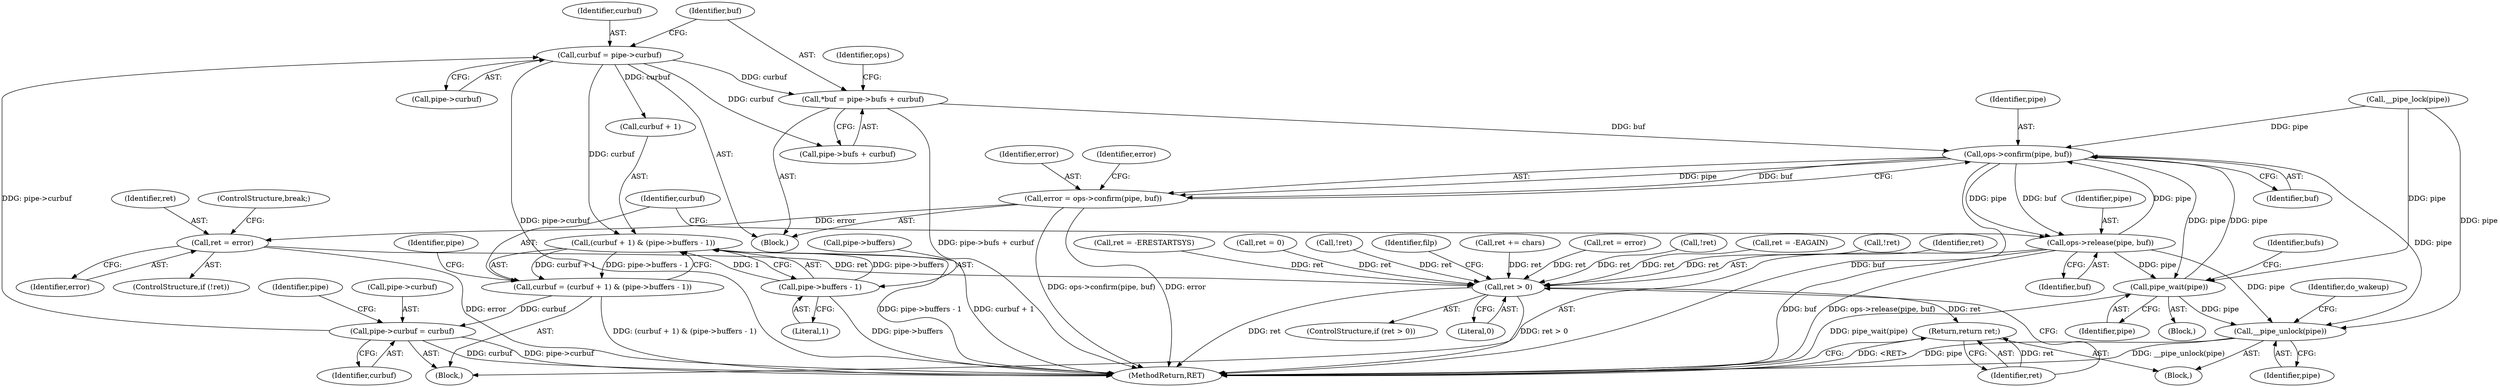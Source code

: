 digraph "0_linux_637b58c2887e5e57850865839cc75f59184b23d1_1@integer" {
"1000172" [label="(Call,*buf = pipe->bufs + curbuf)"];
"1000166" [label="(Call,curbuf = pipe->curbuf)"];
"1000329" [label="(Call,pipe->curbuf = curbuf)"];
"1000318" [label="(Call,curbuf = (curbuf + 1) & (pipe->buffers - 1))"];
"1000320" [label="(Call,(curbuf + 1) & (pipe->buffers - 1))"];
"1000324" [label="(Call,pipe->buffers - 1)"];
"1000203" [label="(Call,ops->confirm(pipe, buf))"];
"1000201" [label="(Call,error = ops->confirm(pipe, buf))"];
"1000212" [label="(Call,ret = error)"];
"1000433" [label="(Call,ret > 0)"];
"1000438" [label="(Return,return ret;)"];
"1000315" [label="(Call,ops->release(pipe, buf))"];
"1000410" [label="(Call,pipe_wait(pipe))"];
"1000412" [label="(Call,__pipe_unlock(pipe))"];
"1000205" [label="(Identifier,buf)"];
"1000168" [label="(Call,pipe->curbuf)"];
"1000434" [label="(Identifier,ret)"];
"1000201" [label="(Call,error = ops->confirm(pipe, buf))"];
"1000336" [label="(Identifier,pipe)"];
"1000333" [label="(Identifier,curbuf)"];
"1000438" [label="(Return,return ret;)"];
"1000315" [label="(Call,ops->release(pipe, buf))"];
"1000309" [label="(Block,)"];
"1000316" [label="(Identifier,pipe)"];
"1000440" [label="(MethodReturn,RET)"];
"1000112" [label="(Block,)"];
"1000321" [label="(Call,curbuf + 1)"];
"1000318" [label="(Call,curbuf = (curbuf + 1) & (pipe->buffers - 1))"];
"1000387" [label="(Call,ret = -ERESTARTSYS)"];
"1000149" [label="(Call,ret = 0)"];
"1000203" [label="(Call,ops->confirm(pipe, buf))"];
"1000330" [label="(Call,pipe->curbuf)"];
"1000325" [label="(Call,pipe->buffers)"];
"1000155" [label="(Block,)"];
"1000320" [label="(Call,(curbuf + 1) & (pipe->buffers - 1))"];
"1000328" [label="(Literal,1)"];
"1000432" [label="(ControlStructure,if (ret > 0))"];
"1000174" [label="(Call,pipe->bufs + curbuf)"];
"1000413" [label="(Identifier,pipe)"];
"1000166" [label="(Call,curbuf = pipe->curbuf)"];
"1000270" [label="(Call,!ret)"];
"1000152" [label="(Call,__pipe_lock(pipe))"];
"1000433" [label="(Call,ret > 0)"];
"1000202" [label="(Identifier,error)"];
"1000317" [label="(Identifier,buf)"];
"1000209" [label="(ControlStructure,if (!ret))"];
"1000437" [label="(Identifier,filp)"];
"1000411" [label="(Identifier,pipe)"];
"1000181" [label="(Identifier,ops)"];
"1000213" [label="(Identifier,ret)"];
"1000324" [label="(Call,pipe->buffers - 1)"];
"1000435" [label="(Literal,0)"];
"1000410" [label="(Call,pipe_wait(pipe))"];
"1000276" [label="(Call,ret += chars)"];
"1000272" [label="(Call,ret = error)"];
"1000204" [label="(Identifier,pipe)"];
"1000439" [label="(Identifier,ret)"];
"1000164" [label="(Block,)"];
"1000173" [label="(Identifier,buf)"];
"1000329" [label="(Call,pipe->curbuf = curbuf)"];
"1000412" [label="(Call,__pipe_unlock(pipe))"];
"1000207" [label="(Identifier,error)"];
"1000212" [label="(Call,ret = error)"];
"1000215" [label="(ControlStructure,break;)"];
"1000319" [label="(Identifier,curbuf)"];
"1000385" [label="(Call,!ret)"];
"1000375" [label="(Call,ret = -EAGAIN)"];
"1000158" [label="(Identifier,bufs)"];
"1000210" [label="(Call,!ret)"];
"1000167" [label="(Identifier,curbuf)"];
"1000214" [label="(Identifier,error)"];
"1000415" [label="(Identifier,do_wakeup)"];
"1000331" [label="(Identifier,pipe)"];
"1000172" [label="(Call,*buf = pipe->bufs + curbuf)"];
"1000172" -> "1000164"  [label="AST: "];
"1000172" -> "1000174"  [label="CFG: "];
"1000173" -> "1000172"  [label="AST: "];
"1000174" -> "1000172"  [label="AST: "];
"1000181" -> "1000172"  [label="CFG: "];
"1000172" -> "1000440"  [label="DDG: pipe->bufs + curbuf"];
"1000166" -> "1000172"  [label="DDG: curbuf"];
"1000172" -> "1000203"  [label="DDG: buf"];
"1000166" -> "1000164"  [label="AST: "];
"1000166" -> "1000168"  [label="CFG: "];
"1000167" -> "1000166"  [label="AST: "];
"1000168" -> "1000166"  [label="AST: "];
"1000173" -> "1000166"  [label="CFG: "];
"1000166" -> "1000440"  [label="DDG: pipe->curbuf"];
"1000329" -> "1000166"  [label="DDG: pipe->curbuf"];
"1000166" -> "1000174"  [label="DDG: curbuf"];
"1000166" -> "1000320"  [label="DDG: curbuf"];
"1000166" -> "1000321"  [label="DDG: curbuf"];
"1000329" -> "1000309"  [label="AST: "];
"1000329" -> "1000333"  [label="CFG: "];
"1000330" -> "1000329"  [label="AST: "];
"1000333" -> "1000329"  [label="AST: "];
"1000336" -> "1000329"  [label="CFG: "];
"1000329" -> "1000440"  [label="DDG: curbuf"];
"1000329" -> "1000440"  [label="DDG: pipe->curbuf"];
"1000318" -> "1000329"  [label="DDG: curbuf"];
"1000318" -> "1000309"  [label="AST: "];
"1000318" -> "1000320"  [label="CFG: "];
"1000319" -> "1000318"  [label="AST: "];
"1000320" -> "1000318"  [label="AST: "];
"1000331" -> "1000318"  [label="CFG: "];
"1000318" -> "1000440"  [label="DDG: (curbuf + 1) & (pipe->buffers - 1)"];
"1000320" -> "1000318"  [label="DDG: curbuf + 1"];
"1000320" -> "1000318"  [label="DDG: pipe->buffers - 1"];
"1000320" -> "1000324"  [label="CFG: "];
"1000321" -> "1000320"  [label="AST: "];
"1000324" -> "1000320"  [label="AST: "];
"1000320" -> "1000440"  [label="DDG: pipe->buffers - 1"];
"1000320" -> "1000440"  [label="DDG: curbuf + 1"];
"1000324" -> "1000320"  [label="DDG: pipe->buffers"];
"1000324" -> "1000320"  [label="DDG: 1"];
"1000324" -> "1000328"  [label="CFG: "];
"1000325" -> "1000324"  [label="AST: "];
"1000328" -> "1000324"  [label="AST: "];
"1000324" -> "1000440"  [label="DDG: pipe->buffers"];
"1000203" -> "1000201"  [label="AST: "];
"1000203" -> "1000205"  [label="CFG: "];
"1000204" -> "1000203"  [label="AST: "];
"1000205" -> "1000203"  [label="AST: "];
"1000201" -> "1000203"  [label="CFG: "];
"1000203" -> "1000440"  [label="DDG: buf"];
"1000203" -> "1000201"  [label="DDG: pipe"];
"1000203" -> "1000201"  [label="DDG: buf"];
"1000410" -> "1000203"  [label="DDG: pipe"];
"1000315" -> "1000203"  [label="DDG: pipe"];
"1000152" -> "1000203"  [label="DDG: pipe"];
"1000203" -> "1000315"  [label="DDG: pipe"];
"1000203" -> "1000315"  [label="DDG: buf"];
"1000203" -> "1000410"  [label="DDG: pipe"];
"1000203" -> "1000412"  [label="DDG: pipe"];
"1000201" -> "1000164"  [label="AST: "];
"1000202" -> "1000201"  [label="AST: "];
"1000207" -> "1000201"  [label="CFG: "];
"1000201" -> "1000440"  [label="DDG: ops->confirm(pipe, buf)"];
"1000201" -> "1000440"  [label="DDG: error"];
"1000201" -> "1000212"  [label="DDG: error"];
"1000212" -> "1000209"  [label="AST: "];
"1000212" -> "1000214"  [label="CFG: "];
"1000213" -> "1000212"  [label="AST: "];
"1000214" -> "1000212"  [label="AST: "];
"1000215" -> "1000212"  [label="CFG: "];
"1000212" -> "1000440"  [label="DDG: error"];
"1000212" -> "1000433"  [label="DDG: ret"];
"1000433" -> "1000432"  [label="AST: "];
"1000433" -> "1000435"  [label="CFG: "];
"1000434" -> "1000433"  [label="AST: "];
"1000435" -> "1000433"  [label="AST: "];
"1000437" -> "1000433"  [label="CFG: "];
"1000439" -> "1000433"  [label="CFG: "];
"1000433" -> "1000440"  [label="DDG: ret"];
"1000433" -> "1000440"  [label="DDG: ret > 0"];
"1000375" -> "1000433"  [label="DDG: ret"];
"1000387" -> "1000433"  [label="DDG: ret"];
"1000272" -> "1000433"  [label="DDG: ret"];
"1000276" -> "1000433"  [label="DDG: ret"];
"1000149" -> "1000433"  [label="DDG: ret"];
"1000385" -> "1000433"  [label="DDG: ret"];
"1000270" -> "1000433"  [label="DDG: ret"];
"1000210" -> "1000433"  [label="DDG: ret"];
"1000433" -> "1000438"  [label="DDG: ret"];
"1000438" -> "1000112"  [label="AST: "];
"1000438" -> "1000439"  [label="CFG: "];
"1000439" -> "1000438"  [label="AST: "];
"1000440" -> "1000438"  [label="CFG: "];
"1000438" -> "1000440"  [label="DDG: <RET>"];
"1000439" -> "1000438"  [label="DDG: ret"];
"1000315" -> "1000309"  [label="AST: "];
"1000315" -> "1000317"  [label="CFG: "];
"1000316" -> "1000315"  [label="AST: "];
"1000317" -> "1000315"  [label="AST: "];
"1000319" -> "1000315"  [label="CFG: "];
"1000315" -> "1000440"  [label="DDG: ops->release(pipe, buf)"];
"1000315" -> "1000440"  [label="DDG: buf"];
"1000315" -> "1000410"  [label="DDG: pipe"];
"1000315" -> "1000412"  [label="DDG: pipe"];
"1000410" -> "1000155"  [label="AST: "];
"1000410" -> "1000411"  [label="CFG: "];
"1000411" -> "1000410"  [label="AST: "];
"1000158" -> "1000410"  [label="CFG: "];
"1000410" -> "1000440"  [label="DDG: pipe_wait(pipe)"];
"1000152" -> "1000410"  [label="DDG: pipe"];
"1000410" -> "1000412"  [label="DDG: pipe"];
"1000412" -> "1000112"  [label="AST: "];
"1000412" -> "1000413"  [label="CFG: "];
"1000413" -> "1000412"  [label="AST: "];
"1000415" -> "1000412"  [label="CFG: "];
"1000412" -> "1000440"  [label="DDG: __pipe_unlock(pipe)"];
"1000412" -> "1000440"  [label="DDG: pipe"];
"1000152" -> "1000412"  [label="DDG: pipe"];
}
